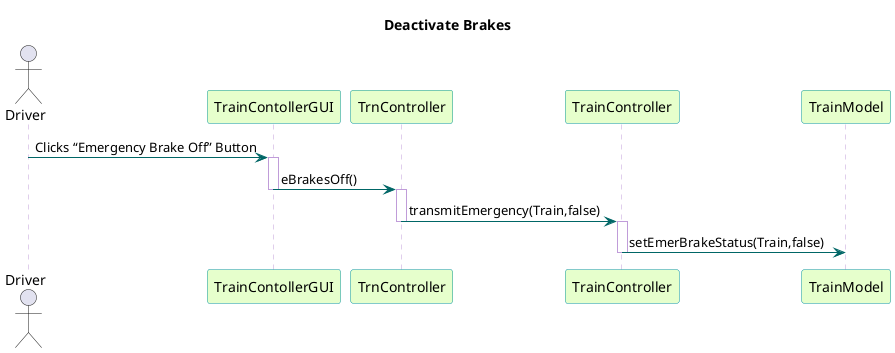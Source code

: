 @startuml

title Deactivate Brakes

skinparam sequence {
	BackgroundColor transparent
	ParticipantBackgroundColor #e6ffcc
	ParticipantBorderColor 	#049595
	PackageBorderCOlor  #049595
	ArrowColor #006666
	LifeLineBorderColor #c09cd9
}

actor Driver
participant "TrainContollerGUI" as A
participant "TrnController" as B
participant “TrainController” as C
participant "TrainModel" as D

Driver -> A : Clicks “Emergency Brake Off” Button
activate A

A -> B : eBrakesOff()
deactivate A
activate B

B -> C : transmitEmergency(Train,false)
deactivate B
activate C

C -> D : setEmerBrakeStatus(Train,false)
deactivate C

@enduml
